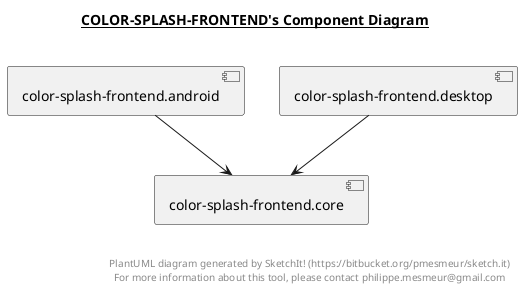 @startuml

title __COLOR-SPLASH-FRONTEND's Component Diagram__\n

  [color-splash-frontend.android] --> [color-splash-frontend.core]
  [color-splash-frontend.desktop] --> [color-splash-frontend.core]


right footer


PlantUML diagram generated by SketchIt! (https://bitbucket.org/pmesmeur/sketch.it)
For more information about this tool, please contact philippe.mesmeur@gmail.com
endfooter

@enduml

